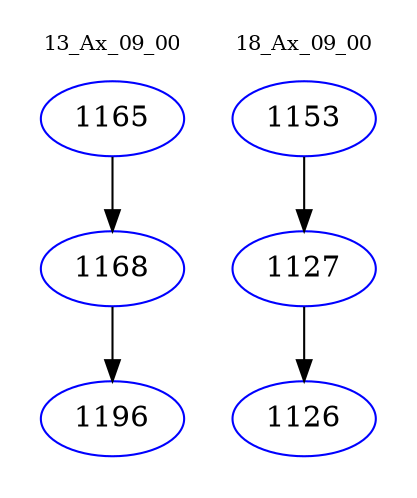 digraph{
subgraph cluster_0 {
color = white
label = "13_Ax_09_00";
fontsize=10;
T0_1165 [label="1165", color="blue"]
T0_1165 -> T0_1168 [color="black"]
T0_1168 [label="1168", color="blue"]
T0_1168 -> T0_1196 [color="black"]
T0_1196 [label="1196", color="blue"]
}
subgraph cluster_1 {
color = white
label = "18_Ax_09_00";
fontsize=10;
T1_1153 [label="1153", color="blue"]
T1_1153 -> T1_1127 [color="black"]
T1_1127 [label="1127", color="blue"]
T1_1127 -> T1_1126 [color="black"]
T1_1126 [label="1126", color="blue"]
}
}
